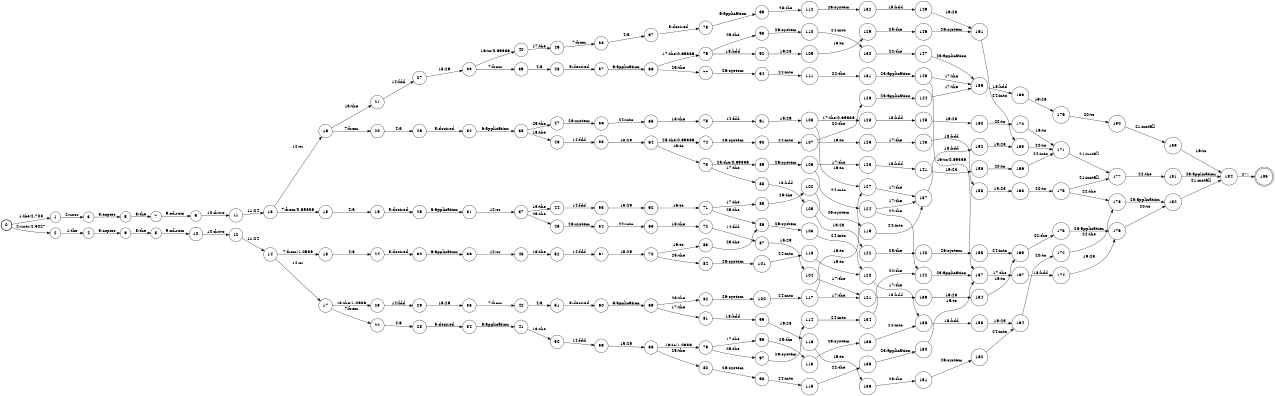 digraph FST {
rankdir = LR;
size = "8.5,11";
label = "";
center = 1;
orientation = Portrait;
ranksep = "0.4";
nodesep = "0.25";
0 [label = "0", shape = circle, style = bold, fontsize = 14]
	0 -> 1 [label = "1:the/2.708", fontsize = 14];
	0 -> 2 [label = "2:user/2.3027", fontsize = 14];
1 [label = "1", shape = circle, style = solid, fontsize = 14]
	1 -> 3 [label = "2:user", fontsize = 14];
2 [label = "2", shape = circle, style = solid, fontsize = 14]
	2 -> 4 [label = "1:the", fontsize = 14];
3 [label = "3", shape = circle, style = solid, fontsize = 14]
	3 -> 5 [label = "3:copies", fontsize = 14];
4 [label = "4", shape = circle, style = solid, fontsize = 14]
	4 -> 6 [label = "3:copies", fontsize = 14];
5 [label = "5", shape = circle, style = solid, fontsize = 14]
	5 -> 7 [label = "8:the", fontsize = 14];
6 [label = "6", shape = circle, style = solid, fontsize = 14]
	6 -> 8 [label = "8:the", fontsize = 14];
7 [label = "7", shape = circle, style = solid, fontsize = 14]
	7 -> 9 [label = "9:cd-rom", fontsize = 14];
8 [label = "8", shape = circle, style = solid, fontsize = 14]
	8 -> 10 [label = "9:cd-rom", fontsize = 14];
9 [label = "9", shape = circle, style = solid, fontsize = 14]
	9 -> 11 [label = "10:drive", fontsize = 14];
10 [label = "10", shape = circle, style = solid, fontsize = 14]
	10 -> 12 [label = "10:drive", fontsize = 14];
11 [label = "11", shape = circle, style = solid, fontsize = 14]
	11 -> 13 [label = "11:24", fontsize = 14];
12 [label = "12", shape = circle, style = solid, fontsize = 14]
	12 -> 14 [label = "11:24", fontsize = 14];
13 [label = "13", shape = circle, style = solid, fontsize = 14]
	13 -> 15 [label = "7:from/0.69336", fontsize = 14];
	13 -> 16 [label = "12:or", fontsize = 14];
14 [label = "14", shape = circle, style = solid, fontsize = 14]
	14 -> 18 [label = "7:from/1.0986", fontsize = 14];
	14 -> 17 [label = "12:or", fontsize = 14];
15 [label = "15", shape = circle, style = solid, fontsize = 14]
	15 -> 19 [label = "4:a", fontsize = 14];
16 [label = "16", shape = circle, style = solid, fontsize = 14]
	16 -> 21 [label = "13:the", fontsize = 14];
	16 -> 20 [label = "7:from", fontsize = 14];
17 [label = "17", shape = circle, style = solid, fontsize = 14]
	17 -> 23 [label = "13:the/1.0986", fontsize = 14];
	17 -> 22 [label = "7:from", fontsize = 14];
18 [label = "18", shape = circle, style = solid, fontsize = 14]
	18 -> 24 [label = "4:a", fontsize = 14];
19 [label = "19", shape = circle, style = solid, fontsize = 14]
	19 -> 25 [label = "5:desired", fontsize = 14];
20 [label = "20", shape = circle, style = solid, fontsize = 14]
	20 -> 26 [label = "4:a", fontsize = 14];
21 [label = "21", shape = circle, style = solid, fontsize = 14]
	21 -> 27 [label = "14:fdd", fontsize = 14];
22 [label = "22", shape = circle, style = solid, fontsize = 14]
	22 -> 28 [label = "4:a", fontsize = 14];
23 [label = "23", shape = circle, style = solid, fontsize = 14]
	23 -> 29 [label = "14:fdd", fontsize = 14];
24 [label = "24", shape = circle, style = solid, fontsize = 14]
	24 -> 30 [label = "5:desired", fontsize = 14];
25 [label = "25", shape = circle, style = solid, fontsize = 14]
	25 -> 31 [label = "6:application", fontsize = 14];
26 [label = "26", shape = circle, style = solid, fontsize = 14]
	26 -> 32 [label = "5:desired", fontsize = 14];
27 [label = "27", shape = circle, style = solid, fontsize = 14]
	27 -> 33 [label = "15:29", fontsize = 14];
28 [label = "28", shape = circle, style = solid, fontsize = 14]
	28 -> 34 [label = "5:desired", fontsize = 14];
29 [label = "29", shape = circle, style = solid, fontsize = 14]
	29 -> 35 [label = "15:29", fontsize = 14];
30 [label = "30", shape = circle, style = solid, fontsize = 14]
	30 -> 36 [label = "6:application", fontsize = 14];
31 [label = "31", shape = circle, style = solid, fontsize = 14]
	31 -> 37 [label = "12:or", fontsize = 14];
32 [label = "32", shape = circle, style = solid, fontsize = 14]
	32 -> 38 [label = "6:application", fontsize = 14];
33 [label = "33", shape = circle, style = solid, fontsize = 14]
	33 -> 39 [label = "7:from", fontsize = 14];
	33 -> 40 [label = "16:to/0.69336", fontsize = 14];
34 [label = "34", shape = circle, style = solid, fontsize = 14]
	34 -> 41 [label = "6:application", fontsize = 14];
35 [label = "35", shape = circle, style = solid, fontsize = 14]
	35 -> 42 [label = "7:from", fontsize = 14];
36 [label = "36", shape = circle, style = solid, fontsize = 14]
	36 -> 43 [label = "12:or", fontsize = 14];
37 [label = "37", shape = circle, style = solid, fontsize = 14]
	37 -> 44 [label = "13:the", fontsize = 14];
	37 -> 45 [label = "25:the", fontsize = 14];
38 [label = "38", shape = circle, style = solid, fontsize = 14]
	38 -> 46 [label = "13:the", fontsize = 14];
	38 -> 47 [label = "25:the", fontsize = 14];
39 [label = "39", shape = circle, style = solid, fontsize = 14]
	39 -> 48 [label = "4:a", fontsize = 14];
40 [label = "40", shape = circle, style = solid, fontsize = 14]
	40 -> 49 [label = "17:the", fontsize = 14];
41 [label = "41", shape = circle, style = solid, fontsize = 14]
	41 -> 50 [label = "13:the", fontsize = 14];
42 [label = "42", shape = circle, style = solid, fontsize = 14]
	42 -> 51 [label = "4:a", fontsize = 14];
43 [label = "43", shape = circle, style = solid, fontsize = 14]
	43 -> 52 [label = "13:the", fontsize = 14];
44 [label = "44", shape = circle, style = solid, fontsize = 14]
	44 -> 53 [label = "14:fdd", fontsize = 14];
45 [label = "45", shape = circle, style = solid, fontsize = 14]
	45 -> 54 [label = "26:system", fontsize = 14];
46 [label = "46", shape = circle, style = solid, fontsize = 14]
	46 -> 55 [label = "14:fdd", fontsize = 14];
47 [label = "47", shape = circle, style = solid, fontsize = 14]
	47 -> 56 [label = "26:system", fontsize = 14];
48 [label = "48", shape = circle, style = solid, fontsize = 14]
	48 -> 57 [label = "5:desired", fontsize = 14];
49 [label = "49", shape = circle, style = solid, fontsize = 14]
	49 -> 58 [label = "7:from", fontsize = 14];
50 [label = "50", shape = circle, style = solid, fontsize = 14]
	50 -> 59 [label = "14:fdd", fontsize = 14];
51 [label = "51", shape = circle, style = solid, fontsize = 14]
	51 -> 60 [label = "5:desired", fontsize = 14];
52 [label = "52", shape = circle, style = solid, fontsize = 14]
	52 -> 61 [label = "14:fdd", fontsize = 14];
53 [label = "53", shape = circle, style = solid, fontsize = 14]
	53 -> 62 [label = "15:29", fontsize = 14];
54 [label = "54", shape = circle, style = solid, fontsize = 14]
	54 -> 63 [label = "24:into", fontsize = 14];
55 [label = "55", shape = circle, style = solid, fontsize = 14]
	55 -> 64 [label = "15:29", fontsize = 14];
56 [label = "56", shape = circle, style = solid, fontsize = 14]
	56 -> 65 [label = "24:into", fontsize = 14];
57 [label = "57", shape = circle, style = solid, fontsize = 14]
	57 -> 66 [label = "6:application", fontsize = 14];
58 [label = "58", shape = circle, style = solid, fontsize = 14]
	58 -> 67 [label = "4:a", fontsize = 14];
59 [label = "59", shape = circle, style = solid, fontsize = 14]
	59 -> 68 [label = "15:29", fontsize = 14];
60 [label = "60", shape = circle, style = solid, fontsize = 14]
	60 -> 69 [label = "6:application", fontsize = 14];
61 [label = "61", shape = circle, style = solid, fontsize = 14]
	61 -> 70 [label = "15:29", fontsize = 14];
62 [label = "62", shape = circle, style = solid, fontsize = 14]
	62 -> 71 [label = "16:to", fontsize = 14];
63 [label = "63", shape = circle, style = solid, fontsize = 14]
	63 -> 72 [label = "13:the", fontsize = 14];
64 [label = "64", shape = circle, style = solid, fontsize = 14]
	64 -> 74 [label = "25:the/0.69336", fontsize = 14];
	64 -> 73 [label = "16:to", fontsize = 14];
65 [label = "65", shape = circle, style = solid, fontsize = 14]
	65 -> 75 [label = "13:the", fontsize = 14];
66 [label = "66", shape = circle, style = solid, fontsize = 14]
	66 -> 76 [label = "17:the/0.69336", fontsize = 14];
	66 -> 77 [label = "25:the", fontsize = 14];
67 [label = "67", shape = circle, style = solid, fontsize = 14]
	67 -> 78 [label = "5:desired", fontsize = 14];
68 [label = "68", shape = circle, style = solid, fontsize = 14]
	68 -> 80 [label = "25:the", fontsize = 14];
	68 -> 79 [label = "16:to/1.0986", fontsize = 14];
69 [label = "69", shape = circle, style = solid, fontsize = 14]
	69 -> 81 [label = "17:the", fontsize = 14];
	69 -> 82 [label = "25:the", fontsize = 14];
70 [label = "70", shape = circle, style = solid, fontsize = 14]
	70 -> 84 [label = "25:the", fontsize = 14];
	70 -> 83 [label = "16:to", fontsize = 14];
71 [label = "71", shape = circle, style = solid, fontsize = 14]
	71 -> 85 [label = "17:the", fontsize = 14];
	71 -> 86 [label = "25:the", fontsize = 14];
72 [label = "72", shape = circle, style = solid, fontsize = 14]
	72 -> 87 [label = "14:fdd", fontsize = 14];
73 [label = "73", shape = circle, style = solid, fontsize = 14]
	73 -> 88 [label = "17:the", fontsize = 14];
	73 -> 89 [label = "25:the/0.69336", fontsize = 14];
74 [label = "74", shape = circle, style = solid, fontsize = 14]
	74 -> 90 [label = "26:system", fontsize = 14];
75 [label = "75", shape = circle, style = solid, fontsize = 14]
	75 -> 91 [label = "14:fdd", fontsize = 14];
76 [label = "76", shape = circle, style = solid, fontsize = 14]
	76 -> 93 [label = "25:the", fontsize = 14];
	76 -> 92 [label = "18:hdd", fontsize = 14];
77 [label = "77", shape = circle, style = solid, fontsize = 14]
	77 -> 94 [label = "26:system", fontsize = 14];
78 [label = "78", shape = circle, style = solid, fontsize = 14]
	78 -> 95 [label = "6:application", fontsize = 14];
79 [label = "79", shape = circle, style = solid, fontsize = 14]
	79 -> 96 [label = "17:the", fontsize = 14];
	79 -> 97 [label = "25:the", fontsize = 14];
80 [label = "80", shape = circle, style = solid, fontsize = 14]
	80 -> 98 [label = "26:system", fontsize = 14];
81 [label = "81", shape = circle, style = solid, fontsize = 14]
	81 -> 99 [label = "18:hdd", fontsize = 14];
82 [label = "82", shape = circle, style = solid, fontsize = 14]
	82 -> 100 [label = "26:system", fontsize = 14];
83 [label = "83", shape = circle, style = solid, fontsize = 14]
	83 -> 86 [label = "25:the", fontsize = 14];
84 [label = "84", shape = circle, style = solid, fontsize = 14]
	84 -> 101 [label = "26:system", fontsize = 14];
85 [label = "85", shape = circle, style = solid, fontsize = 14]
	85 -> 102 [label = "25:the", fontsize = 14];
86 [label = "86", shape = circle, style = solid, fontsize = 14]
	86 -> 103 [label = "26:system", fontsize = 14];
87 [label = "87", shape = circle, style = solid, fontsize = 14]
	87 -> 104 [label = "15:29", fontsize = 14];
88 [label = "88", shape = circle, style = solid, fontsize = 14]
	88 -> 105 [label = "18:hdd", fontsize = 14];
89 [label = "89", shape = circle, style = solid, fontsize = 14]
	89 -> 106 [label = "26:system", fontsize = 14];
90 [label = "90", shape = circle, style = solid, fontsize = 14]
	90 -> 107 [label = "24:into", fontsize = 14];
91 [label = "91", shape = circle, style = solid, fontsize = 14]
	91 -> 108 [label = "15:29", fontsize = 14];
92 [label = "92", shape = circle, style = solid, fontsize = 14]
	92 -> 109 [label = "19:23", fontsize = 14];
93 [label = "93", shape = circle, style = solid, fontsize = 14]
	93 -> 110 [label = "26:system", fontsize = 14];
94 [label = "94", shape = circle, style = solid, fontsize = 14]
	94 -> 111 [label = "24:into", fontsize = 14];
95 [label = "95", shape = circle, style = solid, fontsize = 14]
	95 -> 112 [label = "25:the", fontsize = 14];
96 [label = "96", shape = circle, style = solid, fontsize = 14]
	96 -> 113 [label = "25:the", fontsize = 14];
97 [label = "97", shape = circle, style = solid, fontsize = 14]
	97 -> 114 [label = "26:system", fontsize = 14];
98 [label = "98", shape = circle, style = solid, fontsize = 14]
	98 -> 115 [label = "24:into", fontsize = 14];
99 [label = "99", shape = circle, style = solid, fontsize = 14]
	99 -> 116 [label = "19:23", fontsize = 14];
100 [label = "100", shape = circle, style = solid, fontsize = 14]
	100 -> 117 [label = "24:into", fontsize = 14];
101 [label = "101", shape = circle, style = solid, fontsize = 14]
	101 -> 118 [label = "24:into", fontsize = 14];
102 [label = "102", shape = circle, style = solid, fontsize = 14]
	102 -> 119 [label = "26:system", fontsize = 14];
103 [label = "103", shape = circle, style = solid, fontsize = 14]
	103 -> 120 [label = "24:into", fontsize = 14];
104 [label = "104", shape = circle, style = solid, fontsize = 14]
	104 -> 121 [label = "17:the", fontsize = 14];
105 [label = "105", shape = circle, style = solid, fontsize = 14]
	105 -> 122 [label = "19:23", fontsize = 14];
106 [label = "106", shape = circle, style = solid, fontsize = 14]
	106 -> 123 [label = "17:the", fontsize = 14];
	106 -> 124 [label = "24:into", fontsize = 14];
107 [label = "107", shape = circle, style = solid, fontsize = 14]
	107 -> 126 [label = "22:the", fontsize = 14];
	107 -> 125 [label = "16:to", fontsize = 14];
108 [label = "108", shape = circle, style = solid, fontsize = 14]
	108 -> 128 [label = "17:the/0.69336", fontsize = 14];
	108 -> 127 [label = "16:to", fontsize = 14];
109 [label = "109", shape = circle, style = solid, fontsize = 14]
	109 -> 129 [label = "16:to", fontsize = 14];
110 [label = "110", shape = circle, style = solid, fontsize = 14]
	110 -> 130 [label = "24:into", fontsize = 14];
111 [label = "111", shape = circle, style = solid, fontsize = 14]
	111 -> 131 [label = "22:the", fontsize = 14];
112 [label = "112", shape = circle, style = solid, fontsize = 14]
	112 -> 132 [label = "26:system", fontsize = 14];
113 [label = "113", shape = circle, style = solid, fontsize = 14]
	113 -> 133 [label = "26:system", fontsize = 14];
114 [label = "114", shape = circle, style = solid, fontsize = 14]
	114 -> 134 [label = "24:into", fontsize = 14];
115 [label = "115", shape = circle, style = solid, fontsize = 14]
	115 -> 135 [label = "22:the", fontsize = 14];
116 [label = "116", shape = circle, style = solid, fontsize = 14]
	116 -> 136 [label = "16:to", fontsize = 14];
117 [label = "117", shape = circle, style = solid, fontsize = 14]
	117 -> 121 [label = "17:the", fontsize = 14];
	117 -> 127 [label = "16:to", fontsize = 14];
118 [label = "118", shape = circle, style = solid, fontsize = 14]
	118 -> 120 [label = "16:to", fontsize = 14];
119 [label = "119", shape = circle, style = solid, fontsize = 14]
	119 -> 137 [label = "24:into", fontsize = 14];
120 [label = "120", shape = circle, style = solid, fontsize = 14]
	120 -> 138 [label = "17:the", fontsize = 14];
121 [label = "121", shape = circle, style = solid, fontsize = 14]
	121 -> 139 [label = "18:hdd", fontsize = 14];
122 [label = "122", shape = circle, style = solid, fontsize = 14]
	122 -> 140 [label = "25:the", fontsize = 14];
123 [label = "123", shape = circle, style = solid, fontsize = 14]
	123 -> 141 [label = "18:hdd", fontsize = 14];
124 [label = "124", shape = circle, style = solid, fontsize = 14]
	124 -> 137 [label = "17:the", fontsize = 14];
	124 -> 142 [label = "22:the", fontsize = 14];
125 [label = "125", shape = circle, style = solid, fontsize = 14]
	125 -> 143 [label = "17:the", fontsize = 14];
126 [label = "126", shape = circle, style = solid, fontsize = 14]
	126 -> 144 [label = "23:application", fontsize = 14];
127 [label = "127", shape = circle, style = solid, fontsize = 14]
	127 -> 137 [label = "17:the", fontsize = 14];
128 [label = "128", shape = circle, style = solid, fontsize = 14]
	128 -> 145 [label = "18:hdd", fontsize = 14];
129 [label = "129", shape = circle, style = solid, fontsize = 14]
	129 -> 146 [label = "25:the", fontsize = 14];
130 [label = "130", shape = circle, style = solid, fontsize = 14]
	130 -> 147 [label = "22:the", fontsize = 14];
131 [label = "131", shape = circle, style = solid, fontsize = 14]
	131 -> 148 [label = "23:application", fontsize = 14];
132 [label = "132", shape = circle, style = solid, fontsize = 14]
	132 -> 149 [label = "18:hdd", fontsize = 14];
133 [label = "133", shape = circle, style = solid, fontsize = 14]
	133 -> 138 [label = "24:into", fontsize = 14];
134 [label = "134", shape = circle, style = solid, fontsize = 14]
	134 -> 142 [label = "22:the", fontsize = 14];
135 [label = "135", shape = circle, style = solid, fontsize = 14]
	135 -> 150 [label = "23:application", fontsize = 14];
136 [label = "136", shape = circle, style = solid, fontsize = 14]
	136 -> 151 [label = "25:the", fontsize = 14];
137 [label = "137", shape = circle, style = solid, fontsize = 14]
	137 -> 152 [label = "18:hdd", fontsize = 14];
138 [label = "138", shape = circle, style = solid, fontsize = 14]
	138 -> 153 [label = "18:hdd", fontsize = 14];
139 [label = "139", shape = circle, style = solid, fontsize = 14]
	139 -> 154 [label = "19:23", fontsize = 14];
140 [label = "140", shape = circle, style = solid, fontsize = 14]
	140 -> 155 [label = "26:system", fontsize = 14];
141 [label = "141", shape = circle, style = solid, fontsize = 14]
	141 -> 156 [label = "19:23", fontsize = 14];
142 [label = "142", shape = circle, style = solid, fontsize = 14]
	142 -> 157 [label = "23:application", fontsize = 14];
143 [label = "143", shape = circle, style = solid, fontsize = 14]
	143 -> 158 [label = "18:hdd", fontsize = 14];
144 [label = "144", shape = circle, style = solid, fontsize = 14]
	144 -> 159 [label = "17:the", fontsize = 14];
145 [label = "145", shape = circle, style = solid, fontsize = 14]
	145 -> 160 [label = "19:23", fontsize = 14];
146 [label = "146", shape = circle, style = solid, fontsize = 14]
	146 -> 161 [label = "26:system", fontsize = 14];
147 [label = "147", shape = circle, style = solid, fontsize = 14]
	147 -> 159 [label = "23:application", fontsize = 14];
148 [label = "148", shape = circle, style = solid, fontsize = 14]
	148 -> 159 [label = "17:the", fontsize = 14];
	148 -> 157 [label = "16:to/0.69336", fontsize = 14];
149 [label = "149", shape = circle, style = solid, fontsize = 14]
	149 -> 161 [label = "19:23", fontsize = 14];
150 [label = "150", shape = circle, style = solid, fontsize = 14]
	150 -> 157 [label = "16:to", fontsize = 14];
151 [label = "151", shape = circle, style = solid, fontsize = 14]
	151 -> 162 [label = "26:system", fontsize = 14];
152 [label = "152", shape = circle, style = solid, fontsize = 14]
	152 -> 163 [label = "19:23", fontsize = 14];
153 [label = "153", shape = circle, style = solid, fontsize = 14]
	153 -> 164 [label = "19:23", fontsize = 14];
154 [label = "154", shape = circle, style = solid, fontsize = 14]
	154 -> 165 [label = "16:to", fontsize = 14];
155 [label = "155", shape = circle, style = solid, fontsize = 14]
	155 -> 165 [label = "24:into", fontsize = 14];
156 [label = "156", shape = circle, style = solid, fontsize = 14]
	156 -> 166 [label = "20:to", fontsize = 14];
157 [label = "157", shape = circle, style = solid, fontsize = 14]
	157 -> 167 [label = "17:the", fontsize = 14];
158 [label = "158", shape = circle, style = solid, fontsize = 14]
	158 -> 168 [label = "19:23", fontsize = 14];
159 [label = "159", shape = circle, style = solid, fontsize = 14]
	159 -> 169 [label = "18:hdd", fontsize = 14];
160 [label = "160", shape = circle, style = solid, fontsize = 14]
	160 -> 170 [label = "20:to", fontsize = 14];
161 [label = "161", shape = circle, style = solid, fontsize = 14]
	161 -> 163 [label = "24:into", fontsize = 14];
162 [label = "162", shape = circle, style = solid, fontsize = 14]
	162 -> 164 [label = "24:into", fontsize = 14];
163 [label = "163", shape = circle, style = solid, fontsize = 14]
	163 -> 171 [label = "20:to", fontsize = 14];
164 [label = "164", shape = circle, style = solid, fontsize = 14]
	164 -> 172 [label = "20:to", fontsize = 14];
165 [label = "165", shape = circle, style = solid, fontsize = 14]
	165 -> 173 [label = "22:the", fontsize = 14];
166 [label = "166", shape = circle, style = solid, fontsize = 14]
	166 -> 171 [label = "24:into", fontsize = 14];
167 [label = "167", shape = circle, style = solid, fontsize = 14]
	167 -> 174 [label = "18:hdd", fontsize = 14];
168 [label = "168", shape = circle, style = solid, fontsize = 14]
	168 -> 175 [label = "20:to", fontsize = 14];
169 [label = "169", shape = circle, style = solid, fontsize = 14]
	169 -> 176 [label = "19:23", fontsize = 14];
170 [label = "170", shape = circle, style = solid, fontsize = 14]
	170 -> 171 [label = "16:to", fontsize = 14];
171 [label = "171", shape = circle, style = solid, fontsize = 14]
	171 -> 177 [label = "21:install", fontsize = 14];
172 [label = "172", shape = circle, style = solid, fontsize = 14]
	172 -> 178 [label = "22:the", fontsize = 14];
173 [label = "173", shape = circle, style = solid, fontsize = 14]
	173 -> 179 [label = "23:application", fontsize = 14];
174 [label = "174", shape = circle, style = solid, fontsize = 14]
	174 -> 179 [label = "19:23", fontsize = 14];
175 [label = "175", shape = circle, style = solid, fontsize = 14]
	175 -> 178 [label = "22:the", fontsize = 14];
	175 -> 177 [label = "21:install", fontsize = 14];
176 [label = "176", shape = circle, style = solid, fontsize = 14]
	176 -> 180 [label = "20:to", fontsize = 14];
177 [label = "177", shape = circle, style = solid, fontsize = 14]
	177 -> 181 [label = "22:the", fontsize = 14];
178 [label = "178", shape = circle, style = solid, fontsize = 14]
	178 -> 182 [label = "23:application", fontsize = 14];
179 [label = "179", shape = circle, style = solid, fontsize = 14]
	179 -> 182 [label = "20:to", fontsize = 14];
180 [label = "180", shape = circle, style = solid, fontsize = 14]
	180 -> 183 [label = "21:install", fontsize = 14];
181 [label = "181", shape = circle, style = solid, fontsize = 14]
	181 -> 184 [label = "23:application", fontsize = 14];
182 [label = "182", shape = circle, style = solid, fontsize = 14]
	182 -> 184 [label = "21:install", fontsize = 14];
183 [label = "183", shape = circle, style = solid, fontsize = 14]
	183 -> 184 [label = "16:to", fontsize = 14];
184 [label = "184", shape = circle, style = solid, fontsize = 14]
	184 -> 185 [label = "27:.", fontsize = 14];
185 [label = "185", shape = doublecircle, style = solid, fontsize = 14]
}
